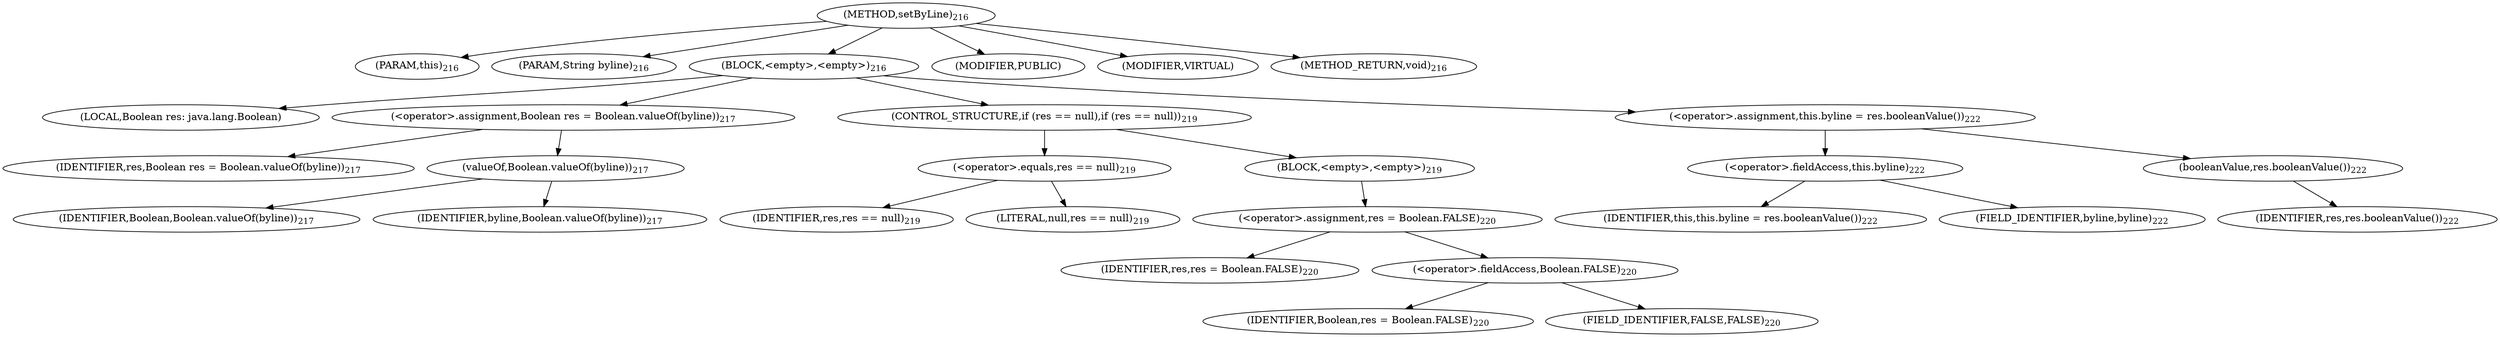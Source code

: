 digraph "setByLine" {  
"237" [label = <(METHOD,setByLine)<SUB>216</SUB>> ]
"16" [label = <(PARAM,this)<SUB>216</SUB>> ]
"238" [label = <(PARAM,String byline)<SUB>216</SUB>> ]
"239" [label = <(BLOCK,&lt;empty&gt;,&lt;empty&gt;)<SUB>216</SUB>> ]
"240" [label = <(LOCAL,Boolean res: java.lang.Boolean)> ]
"241" [label = <(&lt;operator&gt;.assignment,Boolean res = Boolean.valueOf(byline))<SUB>217</SUB>> ]
"242" [label = <(IDENTIFIER,res,Boolean res = Boolean.valueOf(byline))<SUB>217</SUB>> ]
"243" [label = <(valueOf,Boolean.valueOf(byline))<SUB>217</SUB>> ]
"244" [label = <(IDENTIFIER,Boolean,Boolean.valueOf(byline))<SUB>217</SUB>> ]
"245" [label = <(IDENTIFIER,byline,Boolean.valueOf(byline))<SUB>217</SUB>> ]
"246" [label = <(CONTROL_STRUCTURE,if (res == null),if (res == null))<SUB>219</SUB>> ]
"247" [label = <(&lt;operator&gt;.equals,res == null)<SUB>219</SUB>> ]
"248" [label = <(IDENTIFIER,res,res == null)<SUB>219</SUB>> ]
"249" [label = <(LITERAL,null,res == null)<SUB>219</SUB>> ]
"250" [label = <(BLOCK,&lt;empty&gt;,&lt;empty&gt;)<SUB>219</SUB>> ]
"251" [label = <(&lt;operator&gt;.assignment,res = Boolean.FALSE)<SUB>220</SUB>> ]
"252" [label = <(IDENTIFIER,res,res = Boolean.FALSE)<SUB>220</SUB>> ]
"253" [label = <(&lt;operator&gt;.fieldAccess,Boolean.FALSE)<SUB>220</SUB>> ]
"254" [label = <(IDENTIFIER,Boolean,res = Boolean.FALSE)<SUB>220</SUB>> ]
"255" [label = <(FIELD_IDENTIFIER,FALSE,FALSE)<SUB>220</SUB>> ]
"256" [label = <(&lt;operator&gt;.assignment,this.byline = res.booleanValue())<SUB>222</SUB>> ]
"257" [label = <(&lt;operator&gt;.fieldAccess,this.byline)<SUB>222</SUB>> ]
"15" [label = <(IDENTIFIER,this,this.byline = res.booleanValue())<SUB>222</SUB>> ]
"258" [label = <(FIELD_IDENTIFIER,byline,byline)<SUB>222</SUB>> ]
"259" [label = <(booleanValue,res.booleanValue())<SUB>222</SUB>> ]
"260" [label = <(IDENTIFIER,res,res.booleanValue())<SUB>222</SUB>> ]
"261" [label = <(MODIFIER,PUBLIC)> ]
"262" [label = <(MODIFIER,VIRTUAL)> ]
"263" [label = <(METHOD_RETURN,void)<SUB>216</SUB>> ]
  "237" -> "16" 
  "237" -> "238" 
  "237" -> "239" 
  "237" -> "261" 
  "237" -> "262" 
  "237" -> "263" 
  "239" -> "240" 
  "239" -> "241" 
  "239" -> "246" 
  "239" -> "256" 
  "241" -> "242" 
  "241" -> "243" 
  "243" -> "244" 
  "243" -> "245" 
  "246" -> "247" 
  "246" -> "250" 
  "247" -> "248" 
  "247" -> "249" 
  "250" -> "251" 
  "251" -> "252" 
  "251" -> "253" 
  "253" -> "254" 
  "253" -> "255" 
  "256" -> "257" 
  "256" -> "259" 
  "257" -> "15" 
  "257" -> "258" 
  "259" -> "260" 
}
